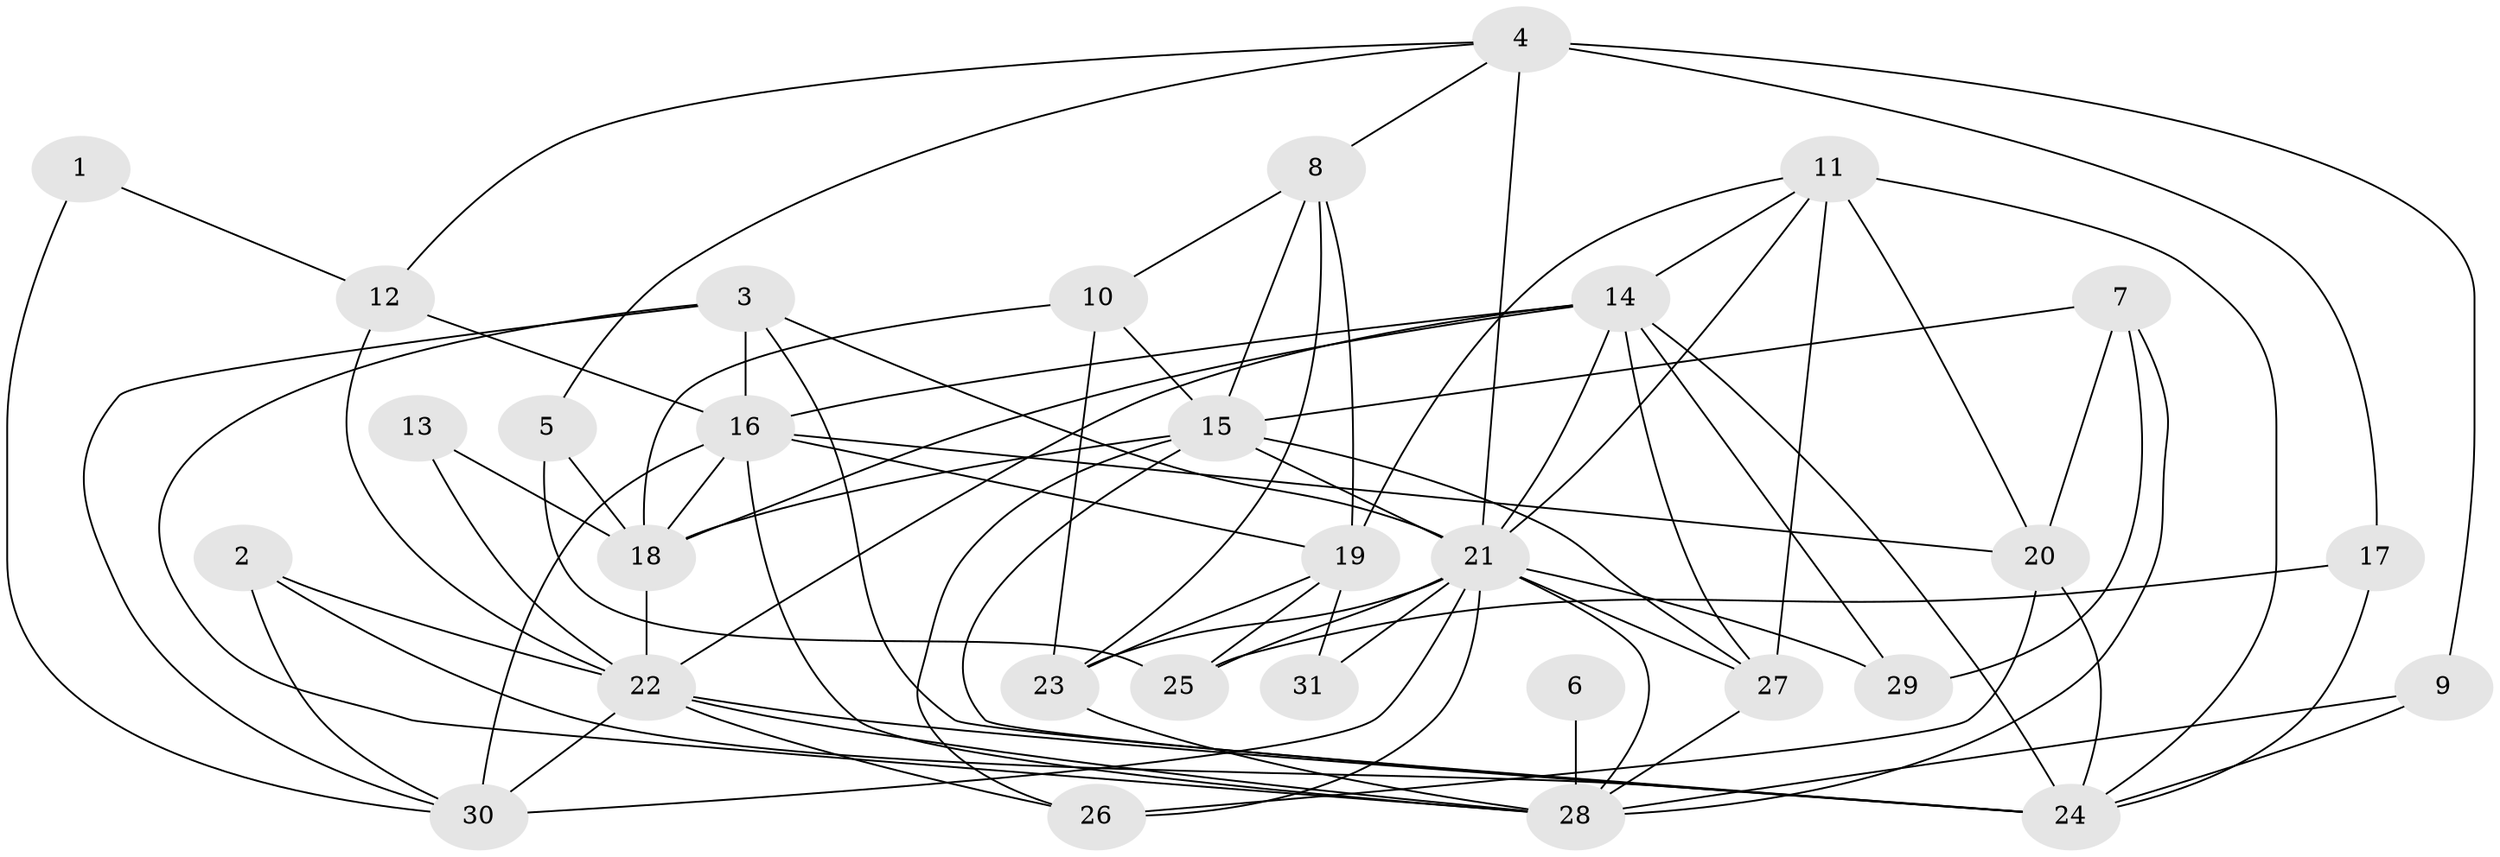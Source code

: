 // original degree distribution, {4: 0.24193548387096775, 5: 0.24193548387096775, 2: 0.1935483870967742, 3: 0.1935483870967742, 8: 0.03225806451612903, 6: 0.08064516129032258, 7: 0.016129032258064516}
// Generated by graph-tools (version 1.1) at 2025/50/03/09/25 03:50:08]
// undirected, 31 vertices, 81 edges
graph export_dot {
graph [start="1"]
  node [color=gray90,style=filled];
  1;
  2;
  3;
  4;
  5;
  6;
  7;
  8;
  9;
  10;
  11;
  12;
  13;
  14;
  15;
  16;
  17;
  18;
  19;
  20;
  21;
  22;
  23;
  24;
  25;
  26;
  27;
  28;
  29;
  30;
  31;
  1 -- 12 [weight=1.0];
  1 -- 30 [weight=1.0];
  2 -- 22 [weight=1.0];
  2 -- 24 [weight=1.0];
  2 -- 30 [weight=1.0];
  3 -- 16 [weight=1.0];
  3 -- 21 [weight=1.0];
  3 -- 24 [weight=1.0];
  3 -- 28 [weight=1.0];
  3 -- 30 [weight=1.0];
  4 -- 5 [weight=1.0];
  4 -- 8 [weight=1.0];
  4 -- 9 [weight=1.0];
  4 -- 12 [weight=1.0];
  4 -- 17 [weight=1.0];
  4 -- 21 [weight=2.0];
  5 -- 18 [weight=1.0];
  5 -- 25 [weight=1.0];
  6 -- 28 [weight=2.0];
  7 -- 15 [weight=1.0];
  7 -- 20 [weight=1.0];
  7 -- 28 [weight=1.0];
  7 -- 29 [weight=1.0];
  8 -- 10 [weight=1.0];
  8 -- 15 [weight=1.0];
  8 -- 19 [weight=1.0];
  8 -- 23 [weight=1.0];
  9 -- 24 [weight=1.0];
  9 -- 28 [weight=1.0];
  10 -- 15 [weight=1.0];
  10 -- 18 [weight=1.0];
  10 -- 23 [weight=1.0];
  11 -- 14 [weight=1.0];
  11 -- 19 [weight=1.0];
  11 -- 20 [weight=1.0];
  11 -- 21 [weight=1.0];
  11 -- 24 [weight=1.0];
  11 -- 27 [weight=1.0];
  12 -- 16 [weight=1.0];
  12 -- 22 [weight=1.0];
  13 -- 18 [weight=1.0];
  13 -- 22 [weight=1.0];
  14 -- 16 [weight=1.0];
  14 -- 18 [weight=1.0];
  14 -- 21 [weight=1.0];
  14 -- 22 [weight=2.0];
  14 -- 24 [weight=1.0];
  14 -- 27 [weight=1.0];
  14 -- 29 [weight=1.0];
  15 -- 18 [weight=1.0];
  15 -- 21 [weight=1.0];
  15 -- 24 [weight=1.0];
  15 -- 26 [weight=1.0];
  15 -- 27 [weight=1.0];
  16 -- 18 [weight=1.0];
  16 -- 19 [weight=1.0];
  16 -- 20 [weight=1.0];
  16 -- 28 [weight=1.0];
  16 -- 30 [weight=1.0];
  17 -- 24 [weight=2.0];
  17 -- 25 [weight=1.0];
  18 -- 22 [weight=1.0];
  19 -- 23 [weight=1.0];
  19 -- 25 [weight=1.0];
  19 -- 31 [weight=1.0];
  20 -- 24 [weight=1.0];
  20 -- 26 [weight=1.0];
  21 -- 23 [weight=1.0];
  21 -- 25 [weight=1.0];
  21 -- 26 [weight=1.0];
  21 -- 27 [weight=1.0];
  21 -- 28 [weight=1.0];
  21 -- 29 [weight=1.0];
  21 -- 30 [weight=2.0];
  21 -- 31 [weight=1.0];
  22 -- 24 [weight=1.0];
  22 -- 26 [weight=1.0];
  22 -- 28 [weight=1.0];
  22 -- 30 [weight=1.0];
  23 -- 28 [weight=1.0];
  27 -- 28 [weight=2.0];
}
